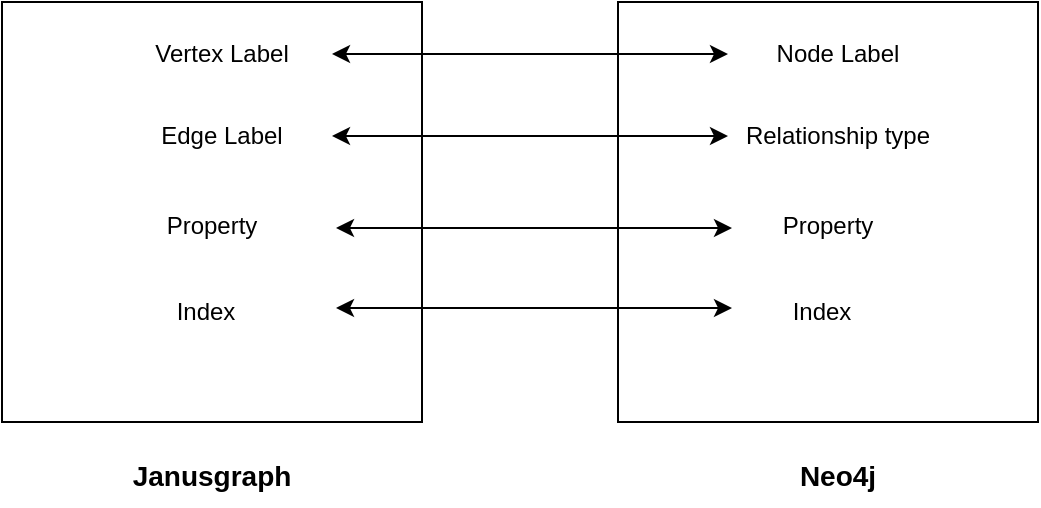 <mxfile version="20.6.0" type="github">
  <diagram id="euBMoRtAqdUJWhwp7Vbt" name="Page-1">
    <mxGraphModel dx="1002" dy="593" grid="1" gridSize="10" guides="1" tooltips="1" connect="1" arrows="1" fold="1" page="1" pageScale="1" pageWidth="850" pageHeight="1100" math="0" shadow="0">
      <root>
        <mxCell id="0" />
        <mxCell id="1" parent="0" />
        <mxCell id="WOWcPuz2EyGa8zievdHe-1" value="" style="whiteSpace=wrap;html=1;aspect=fixed;" vertex="1" parent="1">
          <mxGeometry x="172" y="248" width="210" height="210" as="geometry" />
        </mxCell>
        <mxCell id="WOWcPuz2EyGa8zievdHe-2" value="Edge Label" style="text;html=1;strokeColor=none;fillColor=none;align=center;verticalAlign=middle;whiteSpace=wrap;rounded=0;" vertex="1" parent="1">
          <mxGeometry x="227" y="300" width="110" height="30" as="geometry" />
        </mxCell>
        <mxCell id="WOWcPuz2EyGa8zievdHe-3" value="Property" style="text;html=1;strokeColor=none;fillColor=none;align=center;verticalAlign=middle;whiteSpace=wrap;rounded=0;" vertex="1" parent="1">
          <mxGeometry x="247" y="345" width="60" height="30" as="geometry" />
        </mxCell>
        <mxCell id="WOWcPuz2EyGa8zievdHe-4" value="Index" style="text;html=1;strokeColor=none;fillColor=none;align=center;verticalAlign=middle;whiteSpace=wrap;rounded=0;" vertex="1" parent="1">
          <mxGeometry x="244" y="388" width="60" height="30" as="geometry" />
        </mxCell>
        <mxCell id="WOWcPuz2EyGa8zievdHe-5" value="Vertex Label" style="text;html=1;strokeColor=none;fillColor=none;align=center;verticalAlign=middle;whiteSpace=wrap;rounded=0;" vertex="1" parent="1">
          <mxGeometry x="227" y="259" width="110" height="30" as="geometry" />
        </mxCell>
        <mxCell id="WOWcPuz2EyGa8zievdHe-6" value="" style="whiteSpace=wrap;html=1;aspect=fixed;" vertex="1" parent="1">
          <mxGeometry x="480" y="248" width="210" height="210" as="geometry" />
        </mxCell>
        <mxCell id="WOWcPuz2EyGa8zievdHe-7" value="Relationship type" style="text;html=1;strokeColor=none;fillColor=none;align=center;verticalAlign=middle;whiteSpace=wrap;rounded=0;" vertex="1" parent="1">
          <mxGeometry x="535" y="300" width="110" height="30" as="geometry" />
        </mxCell>
        <mxCell id="WOWcPuz2EyGa8zievdHe-8" value="Property" style="text;html=1;strokeColor=none;fillColor=none;align=center;verticalAlign=middle;whiteSpace=wrap;rounded=0;" vertex="1" parent="1">
          <mxGeometry x="555" y="345" width="60" height="30" as="geometry" />
        </mxCell>
        <mxCell id="WOWcPuz2EyGa8zievdHe-9" value="Index" style="text;html=1;strokeColor=none;fillColor=none;align=center;verticalAlign=middle;whiteSpace=wrap;rounded=0;" vertex="1" parent="1">
          <mxGeometry x="552" y="388" width="60" height="30" as="geometry" />
        </mxCell>
        <mxCell id="WOWcPuz2EyGa8zievdHe-10" value="Node Label" style="text;html=1;strokeColor=none;fillColor=none;align=center;verticalAlign=middle;whiteSpace=wrap;rounded=0;" vertex="1" parent="1">
          <mxGeometry x="535" y="259" width="110" height="30" as="geometry" />
        </mxCell>
        <mxCell id="WOWcPuz2EyGa8zievdHe-11" value="&lt;b&gt;&lt;font style=&quot;font-size: 14px;&quot;&gt;Janusgraph&lt;/font&gt;&lt;/b&gt;" style="text;html=1;strokeColor=none;fillColor=none;align=center;verticalAlign=middle;whiteSpace=wrap;rounded=0;" vertex="1" parent="1">
          <mxGeometry x="247" y="470" width="60" height="30" as="geometry" />
        </mxCell>
        <mxCell id="WOWcPuz2EyGa8zievdHe-12" value="&lt;font style=&quot;font-size: 14px;&quot;&gt;&lt;b&gt;Neo4j&lt;/b&gt;&lt;/font&gt;" style="text;html=1;strokeColor=none;fillColor=none;align=center;verticalAlign=middle;whiteSpace=wrap;rounded=0;" vertex="1" parent="1">
          <mxGeometry x="560" y="470" width="60" height="30" as="geometry" />
        </mxCell>
        <mxCell id="WOWcPuz2EyGa8zievdHe-14" value="" style="endArrow=classic;startArrow=classic;html=1;rounded=0;exitX=1;exitY=0.5;exitDx=0;exitDy=0;entryX=0;entryY=0.5;entryDx=0;entryDy=0;" edge="1" parent="1" source="WOWcPuz2EyGa8zievdHe-5" target="WOWcPuz2EyGa8zievdHe-10">
          <mxGeometry width="50" height="50" relative="1" as="geometry">
            <mxPoint x="400" y="390" as="sourcePoint" />
            <mxPoint x="450" y="340" as="targetPoint" />
          </mxGeometry>
        </mxCell>
        <mxCell id="WOWcPuz2EyGa8zievdHe-15" value="" style="endArrow=classic;startArrow=classic;html=1;rounded=0;exitX=1;exitY=0.5;exitDx=0;exitDy=0;entryX=0;entryY=0.5;entryDx=0;entryDy=0;" edge="1" parent="1" source="WOWcPuz2EyGa8zievdHe-2" target="WOWcPuz2EyGa8zievdHe-7">
          <mxGeometry width="50" height="50" relative="1" as="geometry">
            <mxPoint x="337" y="309" as="sourcePoint" />
            <mxPoint x="529.98" y="314.03" as="targetPoint" />
          </mxGeometry>
        </mxCell>
        <mxCell id="WOWcPuz2EyGa8zievdHe-16" value="" style="endArrow=classic;startArrow=classic;html=1;rounded=0;exitX=1;exitY=0.5;exitDx=0;exitDy=0;entryX=0;entryY=0.5;entryDx=0;entryDy=0;" edge="1" parent="1">
          <mxGeometry width="50" height="50" relative="1" as="geometry">
            <mxPoint x="339" y="361" as="sourcePoint" />
            <mxPoint x="537" y="361" as="targetPoint" />
          </mxGeometry>
        </mxCell>
        <mxCell id="WOWcPuz2EyGa8zievdHe-17" value="" style="endArrow=classic;startArrow=classic;html=1;rounded=0;exitX=1;exitY=0.5;exitDx=0;exitDy=0;entryX=0;entryY=0.5;entryDx=0;entryDy=0;" edge="1" parent="1">
          <mxGeometry width="50" height="50" relative="1" as="geometry">
            <mxPoint x="339" y="401" as="sourcePoint" />
            <mxPoint x="537" y="401" as="targetPoint" />
          </mxGeometry>
        </mxCell>
      </root>
    </mxGraphModel>
  </diagram>
</mxfile>
